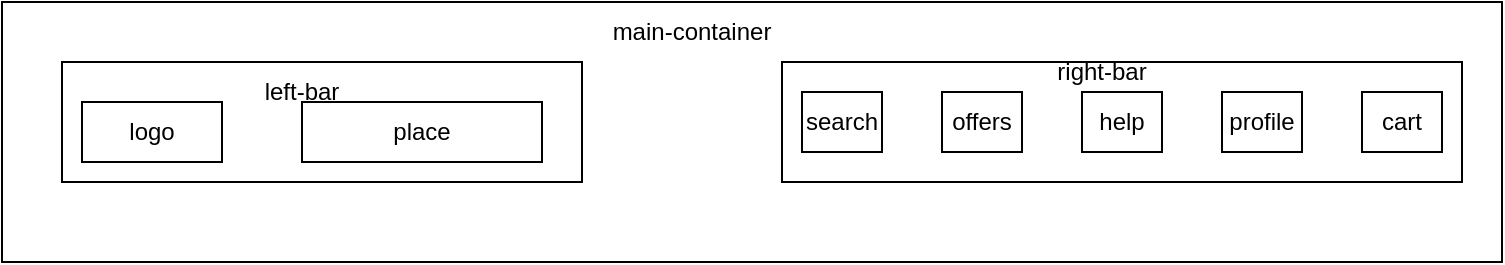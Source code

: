 <mxfile version="20.8.10" type="device"><diagram name="Page-1" id="gCn49vxJTuHW-_luCHX5"><mxGraphModel dx="863" dy="516" grid="1" gridSize="10" guides="1" tooltips="1" connect="1" arrows="1" fold="1" page="1" pageScale="1" pageWidth="850" pageHeight="1100" math="0" shadow="0"><root><mxCell id="0"/><mxCell id="1" parent="0"/><mxCell id="dfqvmoXLjgTlm2EBYiRw-1" value="" style="rounded=0;whiteSpace=wrap;html=1;" vertex="1" parent="1"><mxGeometry x="70" y="40" width="750" height="130" as="geometry"/></mxCell><mxCell id="dfqvmoXLjgTlm2EBYiRw-2" value="" style="rounded=0;whiteSpace=wrap;html=1;" vertex="1" parent="1"><mxGeometry x="100" y="70" width="260" height="60" as="geometry"/></mxCell><mxCell id="dfqvmoXLjgTlm2EBYiRw-3" value="" style="rounded=0;whiteSpace=wrap;html=1;" vertex="1" parent="1"><mxGeometry x="460" y="70" width="340" height="60" as="geometry"/></mxCell><mxCell id="dfqvmoXLjgTlm2EBYiRw-4" value="main-container" style="text;html=1;strokeColor=none;fillColor=none;align=center;verticalAlign=middle;whiteSpace=wrap;rounded=0;" vertex="1" parent="1"><mxGeometry x="360" y="40" width="110" height="30" as="geometry"/></mxCell><mxCell id="dfqvmoXLjgTlm2EBYiRw-5" value="logo" style="rounded=0;whiteSpace=wrap;html=1;" vertex="1" parent="1"><mxGeometry x="110" y="90" width="70" height="30" as="geometry"/></mxCell><mxCell id="dfqvmoXLjgTlm2EBYiRw-6" value="left-bar" style="text;html=1;strokeColor=none;fillColor=none;align=center;verticalAlign=middle;whiteSpace=wrap;rounded=0;" vertex="1" parent="1"><mxGeometry x="190" y="70" width="60" height="30" as="geometry"/></mxCell><mxCell id="dfqvmoXLjgTlm2EBYiRw-7" value="right-bar" style="text;html=1;strokeColor=none;fillColor=none;align=center;verticalAlign=middle;whiteSpace=wrap;rounded=0;" vertex="1" parent="1"><mxGeometry x="590" y="60" width="60" height="30" as="geometry"/></mxCell><mxCell id="dfqvmoXLjgTlm2EBYiRw-8" value="place" style="rounded=0;whiteSpace=wrap;html=1;" vertex="1" parent="1"><mxGeometry x="220" y="90" width="120" height="30" as="geometry"/></mxCell><mxCell id="dfqvmoXLjgTlm2EBYiRw-10" value="search" style="rounded=0;whiteSpace=wrap;html=1;" vertex="1" parent="1"><mxGeometry x="470" y="85" width="40" height="30" as="geometry"/></mxCell><mxCell id="dfqvmoXLjgTlm2EBYiRw-11" value="offers" style="rounded=0;whiteSpace=wrap;html=1;" vertex="1" parent="1"><mxGeometry x="540" y="85" width="40" height="30" as="geometry"/></mxCell><mxCell id="dfqvmoXLjgTlm2EBYiRw-12" value="help" style="rounded=0;whiteSpace=wrap;html=1;" vertex="1" parent="1"><mxGeometry x="610" y="85" width="40" height="30" as="geometry"/></mxCell><mxCell id="dfqvmoXLjgTlm2EBYiRw-13" value="profile" style="rounded=0;whiteSpace=wrap;html=1;" vertex="1" parent="1"><mxGeometry x="680" y="85" width="40" height="30" as="geometry"/></mxCell><mxCell id="dfqvmoXLjgTlm2EBYiRw-14" value="cart" style="rounded=0;whiteSpace=wrap;html=1;" vertex="1" parent="1"><mxGeometry x="750" y="85" width="40" height="30" as="geometry"/></mxCell></root></mxGraphModel></diagram></mxfile>